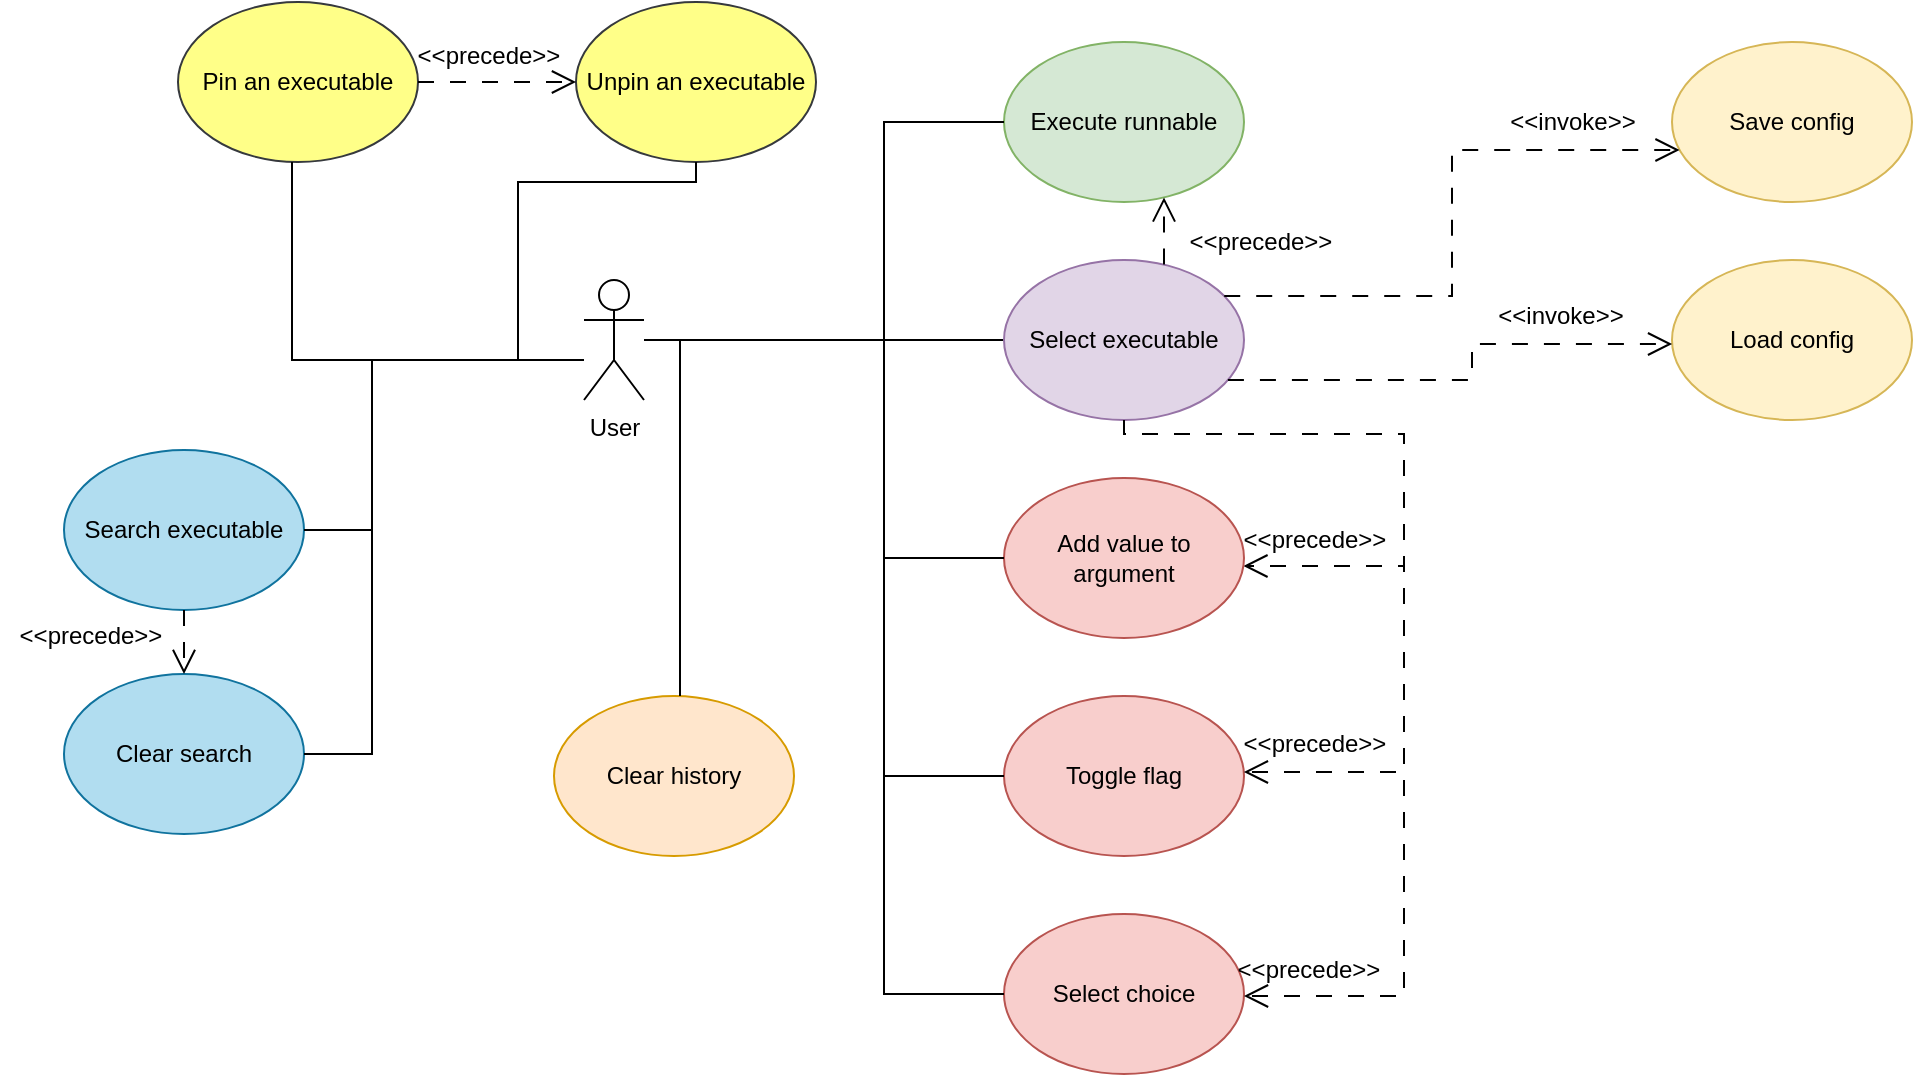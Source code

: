 <mxfile version="24.7.17">
  <diagram name="Page-1" id="kU0qX18dn92hURGCrKew">
    <mxGraphModel dx="1450" dy="522" grid="0" gridSize="10" guides="1" tooltips="1" connect="1" arrows="1" fold="1" page="0" pageScale="1" pageWidth="850" pageHeight="1100" math="0" shadow="0">
      <root>
        <mxCell id="0" />
        <mxCell id="1" parent="0" />
        <mxCell id="IfXkzuOIDa3g0UD_Jckb-5" style="edgeStyle=orthogonalEdgeStyle;rounded=0;orthogonalLoop=1;jettySize=auto;html=1;endArrow=none;endFill=0;" parent="1" source="IfXkzuOIDa3g0UD_Jckb-1" target="IfXkzuOIDa3g0UD_Jckb-4" edge="1">
          <mxGeometry relative="1" as="geometry" />
        </mxCell>
        <mxCell id="IfXkzuOIDa3g0UD_Jckb-1" value="User" style="shape=umlActor;verticalLabelPosition=bottom;verticalAlign=top;html=1;outlineConnect=0;" parent="1" vertex="1">
          <mxGeometry x="162" y="326" width="30" height="60" as="geometry" />
        </mxCell>
        <mxCell id="IfXkzuOIDa3g0UD_Jckb-9" style="edgeStyle=orthogonalEdgeStyle;rounded=0;orthogonalLoop=1;jettySize=auto;html=1;endArrow=open;endFill=0;endSize=10;dashed=1;dashPattern=8 8;" parent="1" source="IfXkzuOIDa3g0UD_Jckb-4" target="IfXkzuOIDa3g0UD_Jckb-6" edge="1">
          <mxGeometry relative="1" as="geometry">
            <Array as="points">
              <mxPoint x="432" y="403" />
              <mxPoint x="572" y="403" />
              <mxPoint x="572" y="469" />
            </Array>
          </mxGeometry>
        </mxCell>
        <mxCell id="IfXkzuOIDa3g0UD_Jckb-4" value="Select executable" style="ellipse;whiteSpace=wrap;html=1;fillColor=#e1d5e7;strokeColor=#9673a6;" parent="1" vertex="1">
          <mxGeometry x="372" y="316" width="120" height="80" as="geometry" />
        </mxCell>
        <mxCell id="IfXkzuOIDa3g0UD_Jckb-6" value="Add value to argument" style="ellipse;whiteSpace=wrap;html=1;fillColor=#f8cecc;strokeColor=#b85450;" parent="1" vertex="1">
          <mxGeometry x="372" y="425" width="120" height="80" as="geometry" />
        </mxCell>
        <mxCell id="IfXkzuOIDa3g0UD_Jckb-7" value="Toggle flag" style="ellipse;whiteSpace=wrap;html=1;fillColor=#f8cecc;strokeColor=#b85450;" parent="1" vertex="1">
          <mxGeometry x="372" y="534" width="120" height="80" as="geometry" />
        </mxCell>
        <mxCell id="IfXkzuOIDa3g0UD_Jckb-8" value="Select choice" style="ellipse;whiteSpace=wrap;html=1;fillColor=#f8cecc;strokeColor=#b85450;" parent="1" vertex="1">
          <mxGeometry x="372" y="643" width="120" height="80" as="geometry" />
        </mxCell>
        <mxCell id="IfXkzuOIDa3g0UD_Jckb-10" value="&amp;lt;&amp;lt;precede&amp;gt;&amp;gt;" style="text;html=1;align=center;verticalAlign=middle;resizable=0;points=[];autosize=1;strokeColor=none;fillColor=none;" parent="1" vertex="1">
          <mxGeometry x="482" y="443" width="89" height="26" as="geometry" />
        </mxCell>
        <mxCell id="IfXkzuOIDa3g0UD_Jckb-11" style="edgeStyle=orthogonalEdgeStyle;rounded=0;orthogonalLoop=1;jettySize=auto;html=1;endArrow=open;endFill=0;endSize=10;dashed=1;dashPattern=8 8;" parent="1" source="IfXkzuOIDa3g0UD_Jckb-4" target="IfXkzuOIDa3g0UD_Jckb-7" edge="1">
          <mxGeometry relative="1" as="geometry">
            <mxPoint x="502" y="366" as="sourcePoint" />
            <mxPoint x="502" y="479" as="targetPoint" />
            <Array as="points">
              <mxPoint x="432" y="403" />
              <mxPoint x="572" y="403" />
              <mxPoint x="572" y="572" />
            </Array>
          </mxGeometry>
        </mxCell>
        <mxCell id="IfXkzuOIDa3g0UD_Jckb-12" style="edgeStyle=orthogonalEdgeStyle;rounded=0;orthogonalLoop=1;jettySize=auto;html=1;endArrow=open;endFill=0;endSize=10;dashed=1;dashPattern=8 8;" parent="1" source="IfXkzuOIDa3g0UD_Jckb-4" target="IfXkzuOIDa3g0UD_Jckb-8" edge="1">
          <mxGeometry relative="1" as="geometry">
            <mxPoint x="718" y="379" as="sourcePoint" />
            <mxPoint x="718" y="492" as="targetPoint" />
            <Array as="points">
              <mxPoint x="432" y="403" />
              <mxPoint x="572" y="403" />
              <mxPoint x="572" y="684" />
            </Array>
          </mxGeometry>
        </mxCell>
        <mxCell id="IfXkzuOIDa3g0UD_Jckb-13" value="&amp;lt;&amp;lt;precede&amp;gt;&amp;gt;" style="text;html=1;align=center;verticalAlign=middle;resizable=0;points=[];autosize=1;strokeColor=none;fillColor=none;" parent="1" vertex="1">
          <mxGeometry x="479" y="658" width="89" height="26" as="geometry" />
        </mxCell>
        <mxCell id="IfXkzuOIDa3g0UD_Jckb-14" value="&amp;lt;&amp;lt;precede&amp;gt;&amp;gt;" style="text;html=1;align=center;verticalAlign=middle;resizable=0;points=[];autosize=1;strokeColor=none;fillColor=none;" parent="1" vertex="1">
          <mxGeometry x="482" y="545" width="89" height="26" as="geometry" />
        </mxCell>
        <mxCell id="IfXkzuOIDa3g0UD_Jckb-16" style="edgeStyle=orthogonalEdgeStyle;rounded=0;orthogonalLoop=1;jettySize=auto;html=1;endArrow=none;endFill=0;" parent="1" source="IfXkzuOIDa3g0UD_Jckb-1" target="IfXkzuOIDa3g0UD_Jckb-6" edge="1">
          <mxGeometry relative="1" as="geometry">
            <mxPoint x="202" y="366" as="sourcePoint" />
            <mxPoint x="382" y="366" as="targetPoint" />
            <Array as="points">
              <mxPoint x="312" y="356" />
              <mxPoint x="312" y="465" />
            </Array>
          </mxGeometry>
        </mxCell>
        <mxCell id="IfXkzuOIDa3g0UD_Jckb-17" style="edgeStyle=orthogonalEdgeStyle;rounded=0;orthogonalLoop=1;jettySize=auto;html=1;endArrow=none;endFill=0;" parent="1" source="IfXkzuOIDa3g0UD_Jckb-1" target="IfXkzuOIDa3g0UD_Jckb-7" edge="1">
          <mxGeometry relative="1" as="geometry">
            <mxPoint x="212" y="376" as="sourcePoint" />
            <mxPoint x="392" y="376" as="targetPoint" />
            <Array as="points">
              <mxPoint x="312" y="356" />
              <mxPoint x="312" y="574" />
            </Array>
          </mxGeometry>
        </mxCell>
        <mxCell id="IfXkzuOIDa3g0UD_Jckb-18" style="edgeStyle=orthogonalEdgeStyle;rounded=0;orthogonalLoop=1;jettySize=auto;html=1;endArrow=none;endFill=0;" parent="1" source="IfXkzuOIDa3g0UD_Jckb-1" target="IfXkzuOIDa3g0UD_Jckb-8" edge="1">
          <mxGeometry relative="1" as="geometry">
            <mxPoint x="222" y="386" as="sourcePoint" />
            <mxPoint x="402" y="386" as="targetPoint" />
            <Array as="points">
              <mxPoint x="312" y="356" />
              <mxPoint x="312" y="683" />
            </Array>
          </mxGeometry>
        </mxCell>
        <mxCell id="IfXkzuOIDa3g0UD_Jckb-19" value="Execute runnable" style="ellipse;whiteSpace=wrap;html=1;fillColor=#d5e8d4;strokeColor=#82b366;" parent="1" vertex="1">
          <mxGeometry x="372" y="207" width="120" height="80" as="geometry" />
        </mxCell>
        <mxCell id="IfXkzuOIDa3g0UD_Jckb-20" style="edgeStyle=orthogonalEdgeStyle;rounded=0;orthogonalLoop=1;jettySize=auto;html=1;endArrow=open;endFill=0;endSize=10;dashed=1;dashPattern=8 8;" parent="1" source="IfXkzuOIDa3g0UD_Jckb-4" target="IfXkzuOIDa3g0UD_Jckb-19" edge="1">
          <mxGeometry relative="1" as="geometry">
            <mxPoint x="502" y="366" as="sourcePoint" />
            <mxPoint x="502" y="479" as="targetPoint" />
            <Array as="points">
              <mxPoint x="452" y="298" />
              <mxPoint x="452" y="298" />
            </Array>
          </mxGeometry>
        </mxCell>
        <mxCell id="IfXkzuOIDa3g0UD_Jckb-21" style="edgeStyle=orthogonalEdgeStyle;rounded=0;orthogonalLoop=1;jettySize=auto;html=1;endArrow=none;endFill=0;" parent="1" source="IfXkzuOIDa3g0UD_Jckb-1" target="IfXkzuOIDa3g0UD_Jckb-19" edge="1">
          <mxGeometry relative="1" as="geometry">
            <mxPoint x="202" y="366" as="sourcePoint" />
            <mxPoint x="382" y="366" as="targetPoint" />
            <Array as="points">
              <mxPoint x="312" y="356" />
              <mxPoint x="312" y="247" />
            </Array>
          </mxGeometry>
        </mxCell>
        <mxCell id="IfXkzuOIDa3g0UD_Jckb-22" value="Save config" style="ellipse;whiteSpace=wrap;html=1;fillColor=#fff2cc;strokeColor=#d6b656;" parent="1" vertex="1">
          <mxGeometry x="706" y="207" width="120" height="80" as="geometry" />
        </mxCell>
        <mxCell id="IfXkzuOIDa3g0UD_Jckb-23" value="Load config" style="ellipse;whiteSpace=wrap;html=1;fillColor=#fff2cc;strokeColor=#d6b656;" parent="1" vertex="1">
          <mxGeometry x="706" y="316" width="120" height="80" as="geometry" />
        </mxCell>
        <mxCell id="IfXkzuOIDa3g0UD_Jckb-24" value="&amp;lt;&amp;lt;precede&amp;gt;&amp;gt;" style="text;html=1;align=center;verticalAlign=middle;resizable=0;points=[];autosize=1;strokeColor=none;fillColor=none;" parent="1" vertex="1">
          <mxGeometry x="455" y="294" width="89" height="26" as="geometry" />
        </mxCell>
        <mxCell id="IfXkzuOIDa3g0UD_Jckb-26" style="edgeStyle=orthogonalEdgeStyle;rounded=0;orthogonalLoop=1;jettySize=auto;html=1;endArrow=open;endFill=0;endSize=10;dashed=1;dashPattern=8 8;" parent="1" source="IfXkzuOIDa3g0UD_Jckb-4" target="IfXkzuOIDa3g0UD_Jckb-22" edge="1">
          <mxGeometry relative="1" as="geometry">
            <mxPoint x="502" y="366" as="sourcePoint" />
            <mxPoint x="502" y="261" as="targetPoint" />
            <Array as="points">
              <mxPoint x="596" y="334" />
              <mxPoint x="596" y="261" />
            </Array>
          </mxGeometry>
        </mxCell>
        <mxCell id="IfXkzuOIDa3g0UD_Jckb-27" value="&amp;lt;&amp;lt;invoke&amp;gt;&amp;gt;" style="text;html=1;align=center;verticalAlign=middle;resizable=0;points=[];autosize=1;strokeColor=none;fillColor=none;" parent="1" vertex="1">
          <mxGeometry x="615" y="234" width="81" height="26" as="geometry" />
        </mxCell>
        <mxCell id="IfXkzuOIDa3g0UD_Jckb-28" style="edgeStyle=orthogonalEdgeStyle;rounded=0;orthogonalLoop=1;jettySize=auto;html=1;endArrow=open;endFill=0;endSize=10;dashed=1;dashPattern=8 8;" parent="1" source="IfXkzuOIDa3g0UD_Jckb-4" target="IfXkzuOIDa3g0UD_Jckb-23" edge="1">
          <mxGeometry relative="1" as="geometry">
            <mxPoint x="492" y="344" as="sourcePoint" />
            <mxPoint x="720" y="271" as="targetPoint" />
            <Array as="points">
              <mxPoint x="606" y="376" />
              <mxPoint x="606" y="358" />
            </Array>
          </mxGeometry>
        </mxCell>
        <mxCell id="IfXkzuOIDa3g0UD_Jckb-29" value="&amp;lt;&amp;lt;invoke&amp;gt;&amp;gt;" style="text;html=1;align=center;verticalAlign=middle;resizable=0;points=[];autosize=1;strokeColor=none;fillColor=none;" parent="1" vertex="1">
          <mxGeometry x="609" y="331" width="81" height="26" as="geometry" />
        </mxCell>
        <mxCell id="IfXkzuOIDa3g0UD_Jckb-30" value="Clear history" style="ellipse;whiteSpace=wrap;html=1;fillColor=#ffe6cc;strokeColor=#d79b00;" parent="1" vertex="1">
          <mxGeometry x="147" y="534" width="120" height="80" as="geometry" />
        </mxCell>
        <mxCell id="IfXkzuOIDa3g0UD_Jckb-32" style="edgeStyle=orthogonalEdgeStyle;rounded=0;orthogonalLoop=1;jettySize=auto;html=1;endArrow=none;endFill=0;" parent="1" source="IfXkzuOIDa3g0UD_Jckb-1" target="IfXkzuOIDa3g0UD_Jckb-30" edge="1">
          <mxGeometry relative="1" as="geometry">
            <mxPoint x="202" y="366" as="sourcePoint" />
            <mxPoint x="382" y="257" as="targetPoint" />
            <Array as="points">
              <mxPoint x="210" y="356" />
            </Array>
          </mxGeometry>
        </mxCell>
        <mxCell id="IfXkzuOIDa3g0UD_Jckb-34" value="Pin an executable" style="ellipse;whiteSpace=wrap;html=1;fillColor=#ffff88;strokeColor=#36393d;" parent="1" vertex="1">
          <mxGeometry x="-41" y="187" width="120" height="80" as="geometry" />
        </mxCell>
        <mxCell id="IfXkzuOIDa3g0UD_Jckb-35" value="Unpin an executable" style="ellipse;whiteSpace=wrap;html=1;fillColor=#ffff88;strokeColor=#36393d;" parent="1" vertex="1">
          <mxGeometry x="158" y="187" width="120" height="80" as="geometry" />
        </mxCell>
        <mxCell id="IfXkzuOIDa3g0UD_Jckb-36" style="edgeStyle=orthogonalEdgeStyle;rounded=0;orthogonalLoop=1;jettySize=auto;html=1;endArrow=none;endFill=0;" parent="1" source="IfXkzuOIDa3g0UD_Jckb-1" target="IfXkzuOIDa3g0UD_Jckb-34" edge="1">
          <mxGeometry relative="1" as="geometry">
            <mxPoint x="202" y="366" as="sourcePoint" />
            <mxPoint x="220" y="544" as="targetPoint" />
            <Array as="points">
              <mxPoint x="16" y="366" />
            </Array>
          </mxGeometry>
        </mxCell>
        <mxCell id="IfXkzuOIDa3g0UD_Jckb-37" style="edgeStyle=orthogonalEdgeStyle;rounded=0;orthogonalLoop=1;jettySize=auto;html=1;endArrow=none;endFill=0;" parent="1" source="IfXkzuOIDa3g0UD_Jckb-1" target="IfXkzuOIDa3g0UD_Jckb-35" edge="1">
          <mxGeometry relative="1" as="geometry">
            <mxPoint x="172" y="376" as="sourcePoint" />
            <mxPoint x="26" y="277" as="targetPoint" />
            <Array as="points">
              <mxPoint x="129" y="366" />
              <mxPoint x="129" y="277" />
              <mxPoint x="218" y="277" />
            </Array>
          </mxGeometry>
        </mxCell>
        <mxCell id="IfXkzuOIDa3g0UD_Jckb-38" style="edgeStyle=orthogonalEdgeStyle;rounded=0;orthogonalLoop=1;jettySize=auto;html=1;endArrow=open;endFill=0;endSize=10;dashed=1;dashPattern=8 8;" parent="1" source="IfXkzuOIDa3g0UD_Jckb-34" target="IfXkzuOIDa3g0UD_Jckb-35" edge="1">
          <mxGeometry relative="1" as="geometry">
            <mxPoint x="462" y="328" as="sourcePoint" />
            <mxPoint x="462" y="295" as="targetPoint" />
            <Array as="points" />
          </mxGeometry>
        </mxCell>
        <mxCell id="IfXkzuOIDa3g0UD_Jckb-39" value="&amp;lt;&amp;lt;precede&amp;gt;&amp;gt;" style="text;html=1;align=center;verticalAlign=middle;resizable=0;points=[];autosize=1;strokeColor=none;fillColor=none;" parent="1" vertex="1">
          <mxGeometry x="69" y="201" width="89" height="26" as="geometry" />
        </mxCell>
        <mxCell id="IfXkzuOIDa3g0UD_Jckb-40" value="Search executable" style="ellipse;whiteSpace=wrap;html=1;fillColor=#b1ddf0;strokeColor=#10739e;" parent="1" vertex="1">
          <mxGeometry x="-98" y="411" width="120" height="80" as="geometry" />
        </mxCell>
        <mxCell id="IfXkzuOIDa3g0UD_Jckb-41" value="Clear search" style="ellipse;whiteSpace=wrap;html=1;fillColor=#b1ddf0;strokeColor=#10739e;" parent="1" vertex="1">
          <mxGeometry x="-98" y="523" width="120" height="80" as="geometry" />
        </mxCell>
        <mxCell id="IfXkzuOIDa3g0UD_Jckb-42" style="edgeStyle=orthogonalEdgeStyle;rounded=0;orthogonalLoop=1;jettySize=auto;html=1;endArrow=none;endFill=0;" parent="1" source="IfXkzuOIDa3g0UD_Jckb-1" target="IfXkzuOIDa3g0UD_Jckb-40" edge="1">
          <mxGeometry relative="1" as="geometry">
            <mxPoint x="172" y="376" as="sourcePoint" />
            <mxPoint x="26" y="277" as="targetPoint" />
            <Array as="points">
              <mxPoint x="56" y="366" />
              <mxPoint x="56" y="451" />
            </Array>
          </mxGeometry>
        </mxCell>
        <mxCell id="IfXkzuOIDa3g0UD_Jckb-43" style="edgeStyle=orthogonalEdgeStyle;rounded=0;orthogonalLoop=1;jettySize=auto;html=1;endArrow=none;endFill=0;" parent="1" source="IfXkzuOIDa3g0UD_Jckb-1" target="IfXkzuOIDa3g0UD_Jckb-41" edge="1">
          <mxGeometry relative="1" as="geometry">
            <mxPoint x="172" y="376" as="sourcePoint" />
            <mxPoint x="32" y="461" as="targetPoint" />
            <Array as="points">
              <mxPoint x="56" y="366" />
              <mxPoint x="56" y="563" />
            </Array>
          </mxGeometry>
        </mxCell>
        <mxCell id="IfXkzuOIDa3g0UD_Jckb-44" style="edgeStyle=orthogonalEdgeStyle;rounded=0;orthogonalLoop=1;jettySize=auto;html=1;endArrow=open;endFill=0;endSize=10;dashed=1;dashPattern=8 8;" parent="1" source="IfXkzuOIDa3g0UD_Jckb-40" target="IfXkzuOIDa3g0UD_Jckb-41" edge="1">
          <mxGeometry relative="1" as="geometry">
            <mxPoint x="89" y="237" as="sourcePoint" />
            <mxPoint x="168" y="237" as="targetPoint" />
            <Array as="points" />
          </mxGeometry>
        </mxCell>
        <mxCell id="IfXkzuOIDa3g0UD_Jckb-45" value="&amp;lt;&amp;lt;precede&amp;gt;&amp;gt;" style="text;html=1;align=center;verticalAlign=middle;resizable=0;points=[];autosize=1;strokeColor=none;fillColor=none;" parent="1" vertex="1">
          <mxGeometry x="-130" y="491" width="89" height="26" as="geometry" />
        </mxCell>
      </root>
    </mxGraphModel>
  </diagram>
</mxfile>
